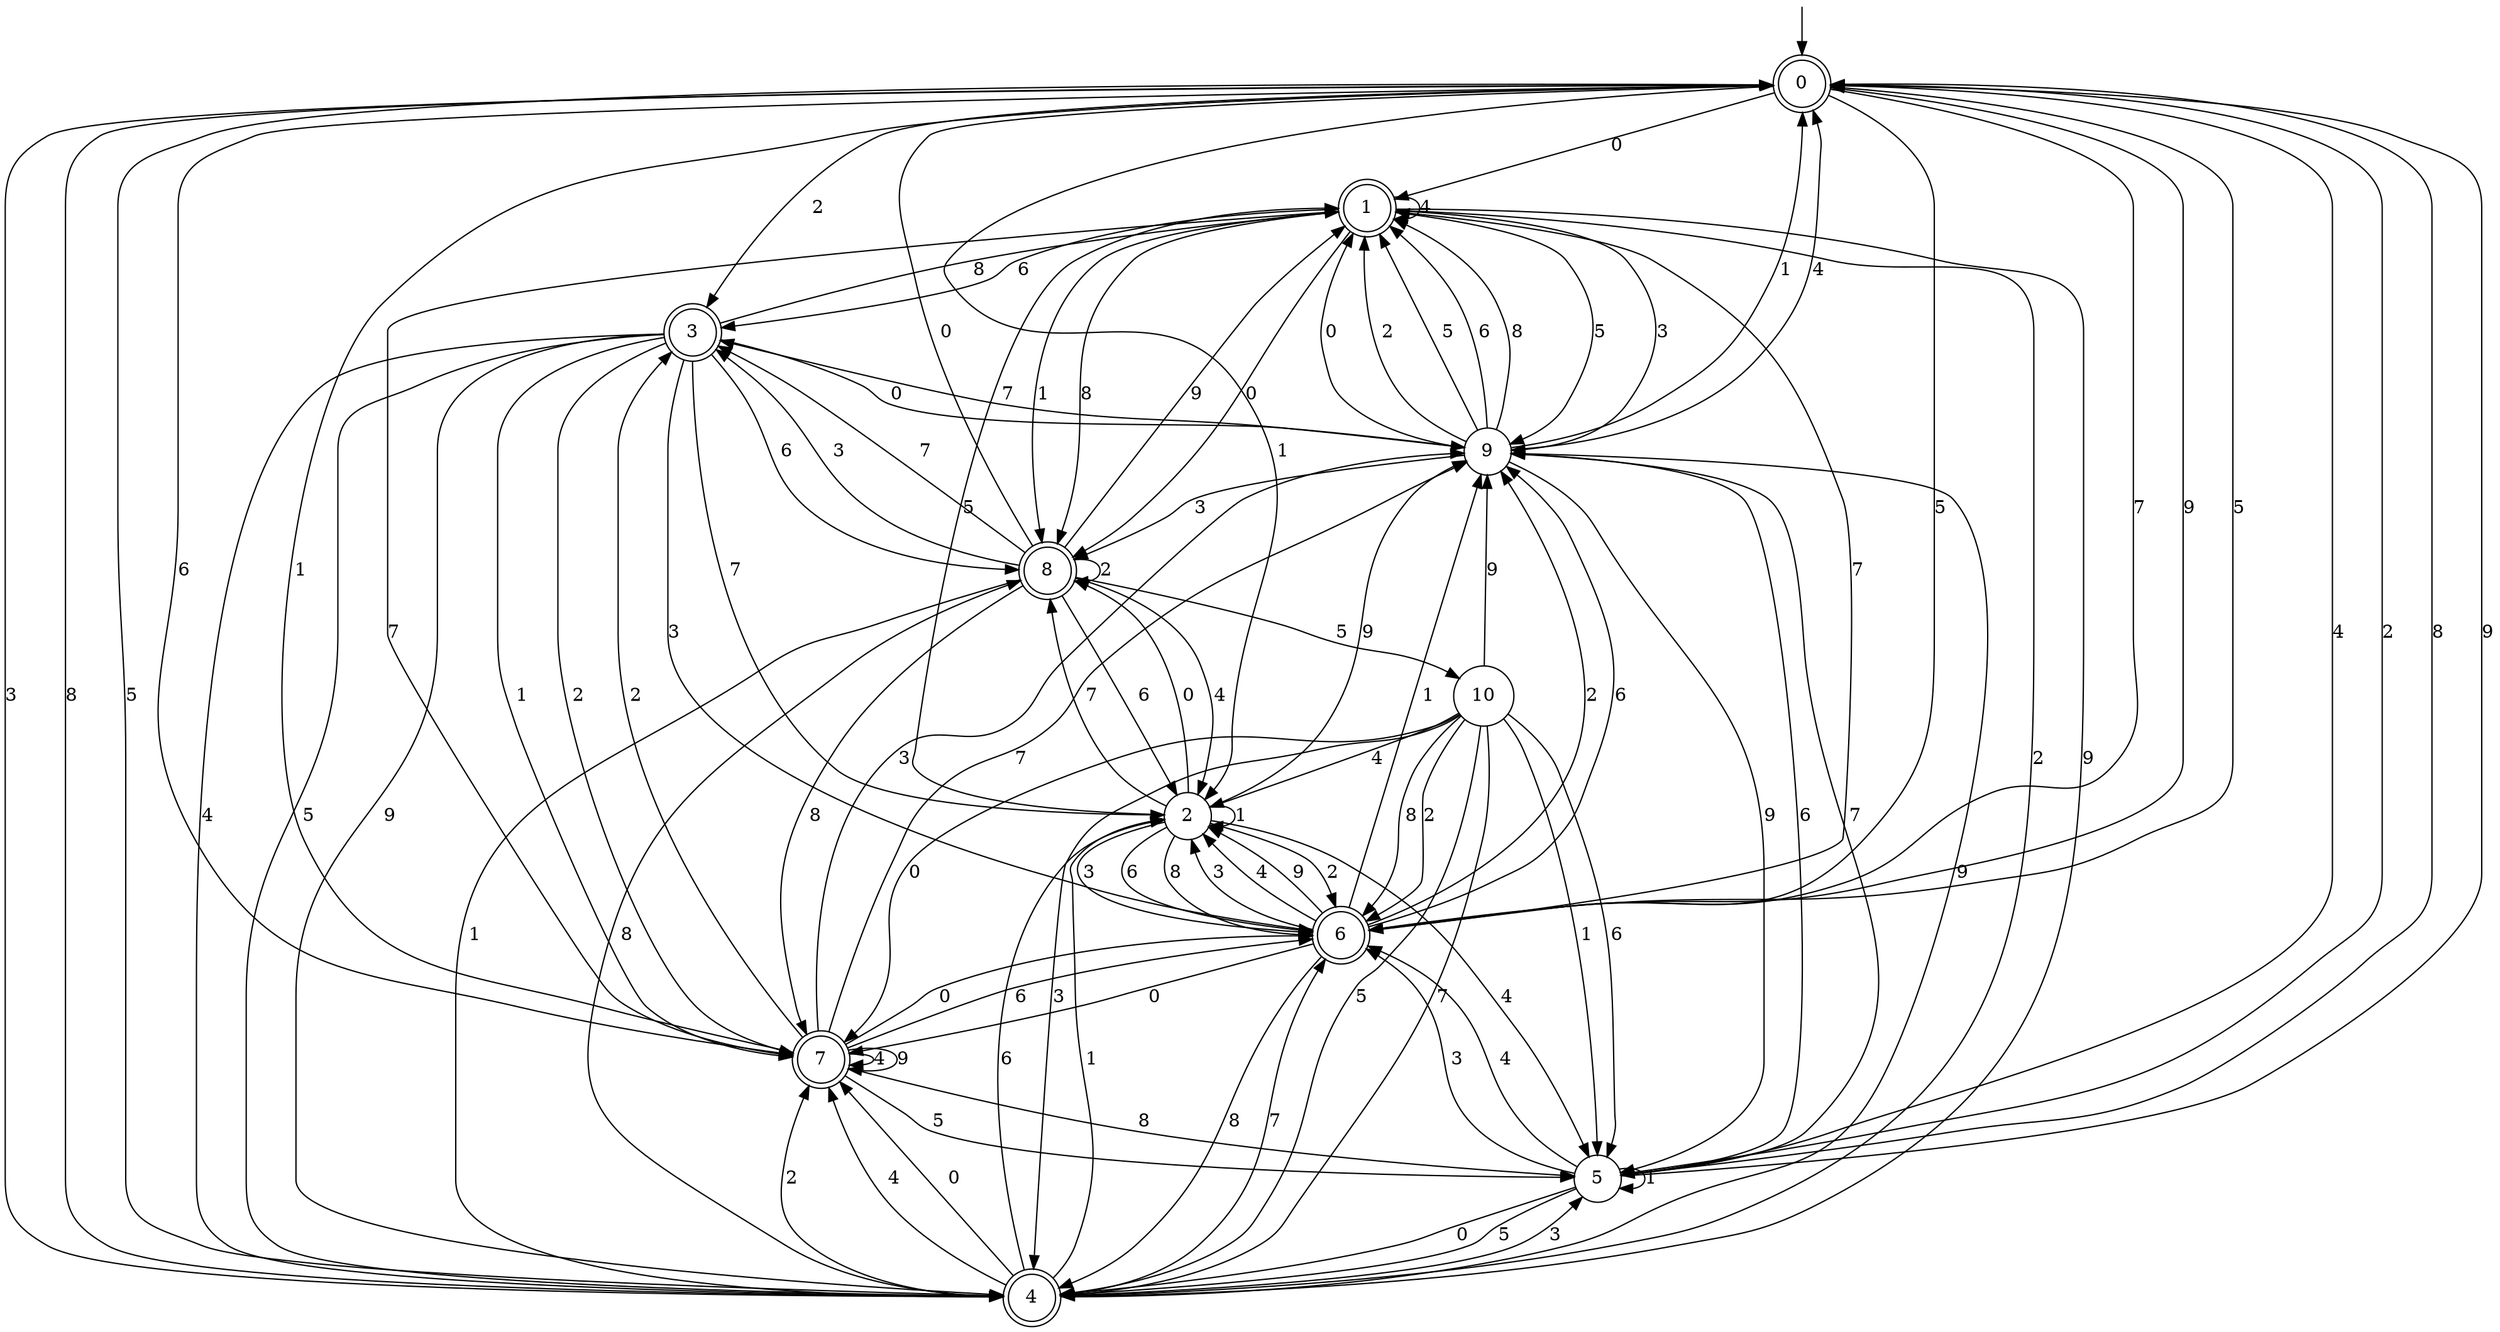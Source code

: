 digraph g {

	s0 [shape="doublecircle" label="0"];
	s1 [shape="doublecircle" label="1"];
	s2 [shape="circle" label="2"];
	s3 [shape="doublecircle" label="3"];
	s4 [shape="doublecircle" label="4"];
	s5 [shape="circle" label="5"];
	s6 [shape="doublecircle" label="6"];
	s7 [shape="doublecircle" label="7"];
	s8 [shape="doublecircle" label="8"];
	s9 [shape="circle" label="9"];
	s10 [shape="circle" label="10"];
	s0 -> s1 [label="0"];
	s0 -> s2 [label="1"];
	s0 -> s3 [label="2"];
	s0 -> s4 [label="3"];
	s0 -> s5 [label="4"];
	s0 -> s6 [label="5"];
	s0 -> s7 [label="6"];
	s0 -> s6 [label="7"];
	s0 -> s4 [label="8"];
	s0 -> s6 [label="9"];
	s1 -> s8 [label="0"];
	s1 -> s8 [label="1"];
	s1 -> s4 [label="2"];
	s1 -> s9 [label="3"];
	s1 -> s1 [label="4"];
	s1 -> s9 [label="5"];
	s1 -> s3 [label="6"];
	s1 -> s7 [label="7"];
	s1 -> s8 [label="8"];
	s1 -> s4 [label="9"];
	s2 -> s8 [label="0"];
	s2 -> s2 [label="1"];
	s2 -> s6 [label="2"];
	s2 -> s6 [label="3"];
	s2 -> s5 [label="4"];
	s2 -> s1 [label="5"];
	s2 -> s6 [label="6"];
	s2 -> s8 [label="7"];
	s2 -> s6 [label="8"];
	s2 -> s9 [label="9"];
	s3 -> s9 [label="0"];
	s3 -> s7 [label="1"];
	s3 -> s7 [label="2"];
	s3 -> s6 [label="3"];
	s3 -> s4 [label="4"];
	s3 -> s4 [label="5"];
	s3 -> s8 [label="6"];
	s3 -> s2 [label="7"];
	s3 -> s1 [label="8"];
	s3 -> s4 [label="9"];
	s4 -> s7 [label="0"];
	s4 -> s2 [label="1"];
	s4 -> s7 [label="2"];
	s4 -> s5 [label="3"];
	s4 -> s7 [label="4"];
	s4 -> s0 [label="5"];
	s4 -> s2 [label="6"];
	s4 -> s6 [label="7"];
	s4 -> s8 [label="8"];
	s4 -> s9 [label="9"];
	s5 -> s4 [label="0"];
	s5 -> s5 [label="1"];
	s5 -> s0 [label="2"];
	s5 -> s6 [label="3"];
	s5 -> s6 [label="4"];
	s5 -> s4 [label="5"];
	s5 -> s9 [label="6"];
	s5 -> s9 [label="7"];
	s5 -> s0 [label="8"];
	s5 -> s0 [label="9"];
	s6 -> s7 [label="0"];
	s6 -> s9 [label="1"];
	s6 -> s9 [label="2"];
	s6 -> s2 [label="3"];
	s6 -> s2 [label="4"];
	s6 -> s0 [label="5"];
	s6 -> s9 [label="6"];
	s6 -> s1 [label="7"];
	s6 -> s4 [label="8"];
	s6 -> s2 [label="9"];
	s7 -> s6 [label="0"];
	s7 -> s0 [label="1"];
	s7 -> s3 [label="2"];
	s7 -> s9 [label="3"];
	s7 -> s7 [label="4"];
	s7 -> s5 [label="5"];
	s7 -> s6 [label="6"];
	s7 -> s9 [label="7"];
	s7 -> s5 [label="8"];
	s7 -> s7 [label="9"];
	s8 -> s0 [label="0"];
	s8 -> s4 [label="1"];
	s8 -> s8 [label="2"];
	s8 -> s3 [label="3"];
	s8 -> s2 [label="4"];
	s8 -> s10 [label="5"];
	s8 -> s2 [label="6"];
	s8 -> s3 [label="7"];
	s8 -> s7 [label="8"];
	s8 -> s1 [label="9"];
	s9 -> s1 [label="0"];
	s9 -> s0 [label="1"];
	s9 -> s1 [label="2"];
	s9 -> s8 [label="3"];
	s9 -> s0 [label="4"];
	s9 -> s1 [label="5"];
	s9 -> s1 [label="6"];
	s9 -> s3 [label="7"];
	s9 -> s1 [label="8"];
	s9 -> s5 [label="9"];
	s10 -> s7 [label="0"];
	s10 -> s5 [label="1"];
	s10 -> s6 [label="2"];
	s10 -> s4 [label="3"];
	s10 -> s2 [label="4"];
	s10 -> s4 [label="5"];
	s10 -> s5 [label="6"];
	s10 -> s4 [label="7"];
	s10 -> s6 [label="8"];
	s10 -> s9 [label="9"];

__start0 [label="" shape="none" width="0" height="0"];
__start0 -> s0;

}
